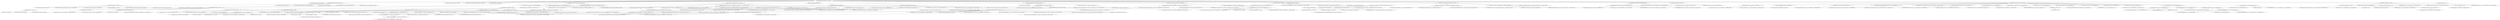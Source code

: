 digraph kafdrop {
	"com.obsidiandynamics.kafdrop:kafdrop:jar:4.1.1-SNAPSHOT" -> "com.google.protobuf:protobuf-java:jar:3.25.7:compile" ; 
	"com.obsidiandynamics.kafdrop:kafdrop:jar:4.1.1-SNAPSHOT" -> "com.google.protobuf:protobuf-java-util:jar:3.25.7:compile" ; 
	"com.obsidiandynamics.kafdrop:kafdrop:jar:4.1.1-SNAPSHOT" -> "org.apache.commons:commons-lang3:jar:3.17.0:compile" ; 
	"com.obsidiandynamics.kafdrop:kafdrop:jar:4.1.1-SNAPSHOT" -> "org.springframework.boot:spring-boot-configuration-processor:jar:3.4.5:compile" ; 
	"com.obsidiandynamics.kafdrop:kafdrop:jar:4.1.1-SNAPSHOT" -> "org.projectlombok:lombok:jar:1.18.38:compile" ; 
	"com.obsidiandynamics.kafdrop:kafdrop:jar:4.1.1-SNAPSHOT" -> "io.confluent:kafka-avro-serializer:jar:7.9.1:compile" ; 
	"com.obsidiandynamics.kafdrop:kafdrop:jar:4.1.1-SNAPSHOT" -> "io.confluent:kafka-schema-registry-client:jar:7.9.1:compile" ; 
	"com.obsidiandynamics.kafdrop:kafdrop:jar:4.1.1-SNAPSHOT" -> "io.confluent:kafka-protobuf-serializer:jar:7.9.1:compile" ; 
	"com.obsidiandynamics.kafdrop:kafdrop:jar:4.1.1-SNAPSHOT" -> "org.apache.avro:avro:jar:1.12.0:compile" ; 
	"com.obsidiandynamics.kafdrop:kafdrop:jar:4.1.1-SNAPSHOT" -> "org.msgpack:msgpack-core:jar:0.9.9:compile" ; 
	"com.obsidiandynamics.kafdrop:kafdrop:jar:4.1.1-SNAPSHOT" -> "org.springframework.boot:spring-boot-starter-web:jar:3.4.5:compile" ; 
	"com.obsidiandynamics.kafdrop:kafdrop:jar:4.1.1-SNAPSHOT" -> "org.springframework.boot:spring-boot-starter-validation:jar:3.4.5:compile" ; 
	"com.obsidiandynamics.kafdrop:kafdrop:jar:4.1.1-SNAPSHOT" -> "org.springframework.kafka:spring-kafka:jar:3.3.5:compile" ; 
	"com.obsidiandynamics.kafdrop:kafdrop:jar:4.1.1-SNAPSHOT" -> "org.springframework.boot:spring-boot-starter-undertow:jar:3.4.5:compile" ; 
	"com.obsidiandynamics.kafdrop:kafdrop:jar:4.1.1-SNAPSHOT" -> "org.springframework.boot:spring-boot-starter-freemarker:jar:3.4.5:compile" ; 
	"com.obsidiandynamics.kafdrop:kafdrop:jar:4.1.1-SNAPSHOT" -> "org.springframework.boot:spring-boot-starter-log4j2:jar:3.4.5:compile" ; 
	"com.obsidiandynamics.kafdrop:kafdrop:jar:4.1.1-SNAPSHOT" -> "org.springframework.boot:spring-boot-starter-actuator:jar:3.4.5:compile" ; 
	"com.obsidiandynamics.kafdrop:kafdrop:jar:4.1.1-SNAPSHOT" -> "org.springframework:spring-context:jar:6.2.6:compile" ; 
	"com.obsidiandynamics.kafdrop:kafdrop:jar:4.1.1-SNAPSHOT" -> "org.springframework:spring-core:jar:6.2.6:compile" ; 
	"com.obsidiandynamics.kafdrop:kafdrop:jar:4.1.1-SNAPSHOT" -> "org.springframework:spring-beans:jar:6.2.6:compile" ; 
	"com.obsidiandynamics.kafdrop:kafdrop:jar:4.1.1-SNAPSHOT" -> "org.springdoc:springdoc-openapi-starter-webmvc-ui:jar:2.8.8:compile" ; 
	"com.obsidiandynamics.kafdrop:kafdrop:jar:4.1.1-SNAPSHOT" -> "org.springframework.boot:spring-boot-starter-test:jar:3.4.5:test" ; 
	"com.obsidiandynamics.kafdrop:kafdrop:jar:4.1.1-SNAPSHOT" -> "org.testcontainers:testcontainers:jar:1.21.0:test" ; 
	"com.obsidiandynamics.kafdrop:kafdrop:jar:4.1.1-SNAPSHOT" -> "org.testcontainers:kafka:jar:1.21.0:test" ; 
	"com.google.protobuf:protobuf-java-util:jar:3.25.7:compile" -> "(com.google.protobuf:protobuf-java:jar:3.25.7:compile - omitted for duplicate)" ; 
	"com.google.protobuf:protobuf-java-util:jar:3.25.7:compile" -> "com.google.code.findbugs:jsr305:jar:3.0.2:compile" ; 
	"com.google.protobuf:protobuf-java-util:jar:3.25.7:compile" -> "com.google.code.gson:gson:jar:2.11.0:compile (version managed from 2.8.9)" ; 
	"com.google.protobuf:protobuf-java-util:jar:3.25.7:compile" -> "com.google.errorprone:error_prone_annotations:jar:2.18.0:compile" ; 
	"com.google.protobuf:protobuf-java-util:jar:3.25.7:compile" -> "com.google.guava:guava:jar:32.0.1-jre:compile" ; 
	"com.google.protobuf:protobuf-java-util:jar:3.25.7:compile" -> "com.google.j2objc:j2objc-annotations:jar:2.8:compile" ; 
	"com.google.code.gson:gson:jar:2.11.0:compile (version managed from 2.8.9)" -> "(com.google.errorprone:error_prone_annotations:jar:2.27.0:compile - omitted for conflict with 2.18.0)" ; 
	"com.google.guava:guava:jar:32.0.1-jre:compile" -> "com.google.guava:failureaccess:jar:1.0.1:compile" ; 
	"com.google.guava:guava:jar:32.0.1-jre:compile" -> "com.google.guava:listenablefuture:jar:9999.0-empty-to-avoid-conflict-with-guava:compile" ; 
	"com.google.guava:guava:jar:32.0.1-jre:compile" -> "(com.google.code.findbugs:jsr305:jar:3.0.2:compile - omitted for duplicate)" ; 
	"com.google.guava:guava:jar:32.0.1-jre:compile" -> "org.checkerframework:checker-qual:jar:3.33.0:compile" ; 
	"com.google.guava:guava:jar:32.0.1-jre:compile" -> "(com.google.errorprone:error_prone_annotations:jar:2.18.0:compile - omitted for duplicate)" ; 
	"com.google.guava:guava:jar:32.0.1-jre:compile" -> "(com.google.j2objc:j2objc-annotations:jar:2.8:compile - omitted for duplicate)" ; 
	"io.confluent:kafka-avro-serializer:jar:7.9.1:compile" -> "(org.apache.avro:avro:jar:1.11.4:compile - omitted for conflict with 1.12.0)" ; 
	"io.confluent:kafka-avro-serializer:jar:7.9.1:compile" -> "org.apache.commons:commons-compress:jar:1.26.1:compile" ; 
	"io.confluent:kafka-avro-serializer:jar:7.9.1:compile" -> "io.confluent:kafka-schema-serializer:jar:7.9.1:compile" ; 
	"io.confluent:kafka-avro-serializer:jar:7.9.1:compile" -> "(io.confluent:kafka-schema-registry-client:jar:7.9.1:compile - omitted for duplicate)" ; 
	"io.confluent:kafka-avro-serializer:jar:7.9.1:compile" -> "(com.google.guava:guava:jar:32.0.1-jre:compile - omitted for duplicate)" ; 
	"io.confluent:kafka-avro-serializer:jar:7.9.1:compile" -> "io.confluent:logredactor:jar:1.0.12:compile" ; 
	"io.confluent:kafka-avro-serializer:jar:7.9.1:compile" -> "io.confluent:common-utils:jar:7.9.1:compile" ; 
	"org.apache.commons:commons-compress:jar:1.26.1:compile" -> "commons-codec:commons-codec:jar:1.17.2:compile (version managed from 1.16.1)" ; 
	"org.apache.commons:commons-compress:jar:1.26.1:compile" -> "commons-io:commons-io:jar:2.15.1:compile" ; 
	"org.apache.commons:commons-compress:jar:1.26.1:compile" -> "(org.apache.commons:commons-lang3:jar:3.17.0:compile - version managed from 3.14.0; omitted for duplicate)" ; 
	"io.confluent:kafka-schema-serializer:jar:7.9.1:compile" -> "(io.confluent:kafka-schema-registry-client:jar:7.9.1:compile - omitted for duplicate)" ; 
	"io.confluent:kafka-schema-serializer:jar:7.9.1:compile" -> "com.fasterxml.jackson.dataformat:jackson-dataformat-csv:jar:2.18.3:compile (version managed from 2.16.0)" ; 
	"io.confluent:kafka-schema-serializer:jar:7.9.1:compile" -> "(io.confluent:common-utils:jar:7.9.1:compile - omitted for duplicate)" ; 
	"com.fasterxml.jackson.dataformat:jackson-dataformat-csv:jar:2.18.3:compile (version managed from 2.16.0)" -> "(com.fasterxml.jackson.core:jackson-databind:jar:2.18.3:compile - version managed from 2.18.3; omitted for duplicate)" ; 
	"com.fasterxml.jackson.dataformat:jackson-dataformat-csv:jar:2.18.3:compile (version managed from 2.16.0)" -> "(com.fasterxml.jackson.core:jackson-annotations:jar:2.18.3:compile - version managed from 2.18.3; omitted for duplicate)" ; 
	"com.fasterxml.jackson.dataformat:jackson-dataformat-csv:jar:2.18.3:compile (version managed from 2.16.0)" -> "(com.fasterxml.jackson.core:jackson-core:jar:2.18.3:compile - version managed from 2.18.3; omitted for duplicate)" ; 
	"io.confluent:logredactor:jar:1.0.12:compile" -> "com.google.re2j:re2j:jar:1.6:compile" ; 
	"io.confluent:logredactor:jar:1.0.12:compile" -> "io.confluent:logredactor-metrics:jar:1.0.12:compile" ; 
	"io.confluent:logredactor:jar:1.0.12:compile" -> "com.eclipsesource.minimal-json:minimal-json:jar:0.9.5:compile" ; 
	"io.confluent:common-utils:jar:7.9.1:compile" -> "(org.slf4j:slf4j-api:jar:2.0.17:compile - version managed from 1.7.36; omitted for duplicate)" ; 
	"io.confluent:kafka-schema-registry-client:jar:7.9.1:compile" -> "org.yaml:snakeyaml:jar:2.3:compile (version managed from 2.0)" ; 
	"io.confluent:kafka-schema-registry-client:jar:7.9.1:compile" -> "org.apache.kafka:kafka-clients:jar:3.8.1:compile (version managed from 7.9.1-ccs)" ; 
	"io.confluent:kafka-schema-registry-client:jar:7.9.1:compile" -> "(org.apache.avro:avro:jar:1.11.4:compile - omitted for conflict with 1.12.0)" ; 
	"io.confluent:kafka-schema-registry-client:jar:7.9.1:compile" -> "(org.apache.commons:commons-compress:jar:1.26.1:compile - omitted for duplicate)" ; 
	"io.confluent:kafka-schema-registry-client:jar:7.9.1:compile" -> "com.fasterxml.jackson.core:jackson-databind:jar:2.18.3:compile (version managed from 2.16.0)" ; 
	"io.confluent:kafka-schema-registry-client:jar:7.9.1:compile" -> "(com.google.guava:guava:jar:32.0.1-jre:compile - omitted for duplicate)" ; 
	"io.confluent:kafka-schema-registry-client:jar:7.9.1:compile" -> "(io.confluent:common-utils:jar:7.9.1:compile - omitted for duplicate)" ; 
	"org.apache.kafka:kafka-clients:jar:3.8.1:compile (version managed from 7.9.1-ccs)" -> "com.github.luben:zstd-jni:jar:1.5.6-4:runtime" ; 
	"org.apache.kafka:kafka-clients:jar:3.8.1:compile (version managed from 7.9.1-ccs)" -> "org.lz4:lz4-java:jar:1.8.0:runtime" ; 
	"org.apache.kafka:kafka-clients:jar:3.8.1:compile (version managed from 7.9.1-ccs)" -> "org.xerial.snappy:snappy-java:jar:1.1.10.5:runtime" ; 
	"org.apache.kafka:kafka-clients:jar:3.8.1:compile (version managed from 7.9.1-ccs)" -> "(org.slf4j:slf4j-api:jar:2.0.17:runtime - version managed from 1.7.36; omitted for duplicate)" ; 
	"com.fasterxml.jackson.core:jackson-databind:jar:2.18.3:compile (version managed from 2.16.0)" -> "com.fasterxml.jackson.core:jackson-annotations:jar:2.18.3:compile (version managed from 2.18.3)" ; 
	"com.fasterxml.jackson.core:jackson-databind:jar:2.18.3:compile (version managed from 2.16.0)" -> "(com.fasterxml.jackson.core:jackson-core:jar:2.18.3:compile - version managed from 2.18.3; omitted for duplicate)" ; 
	"io.confluent:kafka-protobuf-serializer:jar:7.9.1:compile" -> "io.confluent:kafka-protobuf-provider:jar:7.9.1:compile" ; 
	"io.confluent:kafka-protobuf-serializer:jar:7.9.1:compile" -> "io.confluent:kafka-protobuf-types:jar:7.9.1:compile" ; 
	"io.confluent:kafka-protobuf-serializer:jar:7.9.1:compile" -> "(com.google.protobuf:protobuf-java-util:jar:3.25.5:compile - omitted for conflict with 3.25.7)" ; 
	"io.confluent:kafka-protobuf-serializer:jar:7.9.1:compile" -> "(io.confluent:kafka-schema-serializer:jar:7.9.1:compile - omitted for duplicate)" ; 
	"io.confluent:kafka-protobuf-serializer:jar:7.9.1:compile" -> "(io.confluent:kafka-schema-registry-client:jar:7.9.1:compile - omitted for duplicate)" ; 
	"io.confluent:kafka-protobuf-serializer:jar:7.9.1:compile" -> "(io.confluent:common-utils:jar:7.9.1:compile - omitted for duplicate)" ; 
	"io.confluent:kafka-protobuf-provider:jar:7.9.1:compile" -> "com.squareup.wire:wire-schema-jvm:jar:5.1.0:compile" ; 
	"io.confluent:kafka-protobuf-provider:jar:7.9.1:compile" -> "com.squareup.wire:wire-runtime-jvm:jar:5.1.0:compile" ; 
	"io.confluent:kafka-protobuf-provider:jar:7.9.1:compile" -> "com.squareup.okio:okio-jvm:jar:3.4.0:compile" ; 
	"io.confluent:kafka-protobuf-provider:jar:7.9.1:compile" -> "(org.apache.commons:commons-lang3:jar:3.17.0:compile - version managed from 3.17.0; omitted for duplicate)" ; 
	"io.confluent:kafka-protobuf-provider:jar:7.9.1:compile" -> "org.jetbrains.kotlin:kotlin-stdlib:jar:1.9.25:compile (version managed from 1.9.10)" ; 
	"io.confluent:kafka-protobuf-provider:jar:7.9.1:compile" -> "(com.google.protobuf:protobuf-java:jar:3.25.5:compile - omitted for conflict with 3.25.7)" ; 
	"io.confluent:kafka-protobuf-provider:jar:7.9.1:compile" -> "(com.google.protobuf:protobuf-java-util:jar:3.25.5:compile - omitted for conflict with 3.25.7)" ; 
	"io.confluent:kafka-protobuf-provider:jar:7.9.1:compile" -> "com.google.api.grpc:proto-google-common-protos:jar:2.22.1:compile" ; 
	"io.confluent:kafka-protobuf-provider:jar:7.9.1:compile" -> "(io.confluent:kafka-schema-registry-client:jar:7.9.1:compile - omitted for duplicate)" ; 
	"io.confluent:kafka-protobuf-provider:jar:7.9.1:compile" -> "(io.confluent:kafka-protobuf-types:jar:7.9.1:compile - omitted for duplicate)" ; 
	"io.confluent:kafka-protobuf-provider:jar:7.9.1:compile" -> "(io.confluent:common-utils:jar:7.9.1:compile - omitted for duplicate)" ; 
	"com.squareup.wire:wire-schema-jvm:jar:5.1.0:compile" -> "(com.squareup.okio:okio-jvm:jar:3.9.0:compile - omitted for conflict with 3.4.0)" ; 
	"com.squareup.wire:wire-schema-jvm:jar:5.1.0:compile" -> "(com.google.guava:guava:jar:32.0.1-jre:compile - omitted for duplicate)" ; 
	"com.squareup.wire:wire-schema-jvm:jar:5.1.0:compile" -> "com.squareup:javapoet:jar:1.13.0:compile" ; 
	"com.squareup.wire:wire-schema-jvm:jar:5.1.0:compile" -> "com.squareup:kotlinpoet-jvm:jar:1.18.1:compile" ; 
	"com.squareup.wire:wire-schema-jvm:jar:5.1.0:compile" -> "(com.squareup.wire:wire-runtime-jvm:jar:5.1.0:compile - omitted for duplicate)" ; 
	"com.squareup:kotlinpoet-jvm:jar:1.18.1:compile" -> "org.jetbrains.kotlin:kotlin-reflect:jar:1.9.25:runtime (version managed from 2.0.0)" ; 
	"com.squareup.wire:wire-runtime-jvm:jar:5.1.0:compile" -> "(com.squareup.okio:okio-jvm:jar:3.9.0:compile - omitted for conflict with 3.4.0)" ; 
	"com.squareup.okio:okio-jvm:jar:3.4.0:compile" -> "org.jetbrains.kotlin:kotlin-stdlib-jdk8:jar:1.9.25:compile (version managed from 1.8.0)" ; 
	"com.squareup.okio:okio-jvm:jar:3.4.0:compile" -> "org.jetbrains.kotlin:kotlin-stdlib-common:jar:1.9.25:compile (version managed from 1.8.0)" ; 
	"org.jetbrains.kotlin:kotlin-stdlib-jdk8:jar:1.9.25:compile (version managed from 1.8.0)" -> "(org.jetbrains.kotlin:kotlin-stdlib:jar:1.9.25:compile - version managed from 1.9.25; omitted for duplicate)" ; 
	"org.jetbrains.kotlin:kotlin-stdlib-jdk8:jar:1.9.25:compile (version managed from 1.8.0)" -> "org.jetbrains.kotlin:kotlin-stdlib-jdk7:jar:1.9.25:compile (version managed from 1.9.25)" ; 
	"org.jetbrains.kotlin:kotlin-stdlib-jdk7:jar:1.9.25:compile (version managed from 1.9.25)" -> "(org.jetbrains.kotlin:kotlin-stdlib:jar:1.9.25:compile - version managed from 1.9.25; omitted for duplicate)" ; 
	"org.jetbrains.kotlin:kotlin-stdlib:jar:1.9.25:compile (version managed from 1.9.10)" -> "(org.jetbrains:annotations:jar:13.0:compile - omitted for conflict with 17.0.0)" ; 
	"com.google.api.grpc:proto-google-common-protos:jar:2.22.1:compile" -> "(com.google.protobuf:protobuf-java:jar:3.23.2:compile - omitted for conflict with 3.25.7)" ; 
	"io.confluent:kafka-protobuf-types:jar:7.9.1:compile" -> "(com.google.protobuf:protobuf-java:jar:3.25.5:compile - omitted for conflict with 3.25.7)" ; 
	"io.confluent:kafka-protobuf-types:jar:7.9.1:compile" -> "(com.google.protobuf:protobuf-java-util:jar:3.25.5:compile - omitted for conflict with 3.25.7)" ; 
	"io.confluent:kafka-protobuf-types:jar:7.9.1:compile" -> "(com.google.api.grpc:proto-google-common-protos:jar:2.22.1:compile - omitted for duplicate)" ; 
	"io.confluent:kafka-protobuf-types:jar:7.9.1:compile" -> "(io.confluent:common-utils:jar:7.9.1:compile - omitted for duplicate)" ; 
	"org.apache.avro:avro:jar:1.12.0:compile" -> "com.fasterxml.jackson.core:jackson-core:jar:2.18.3:compile (version managed from 2.17.2)" ; 
	"org.apache.avro:avro:jar:1.12.0:compile" -> "(com.fasterxml.jackson.core:jackson-databind:jar:2.18.3:compile - version managed from 2.17.2; omitted for duplicate)" ; 
	"org.apache.avro:avro:jar:1.12.0:compile" -> "(org.apache.commons:commons-compress:jar:1.26.2:compile - omitted for conflict with 1.26.1)" ; 
	"org.apache.avro:avro:jar:1.12.0:compile" -> "org.slf4j:slf4j-api:jar:2.0.17:compile (version managed from 2.0.13)" ; 
	"org.springframework.boot:spring-boot-starter-web:jar:3.4.5:compile" -> "org.springframework.boot:spring-boot-starter:jar:3.4.5:compile (version managed from 3.4.5; scope not updated to compile)" ; 
	"org.springframework.boot:spring-boot-starter-web:jar:3.4.5:compile" -> "org.springframework.boot:spring-boot-starter-json:jar:3.4.5:compile (version managed from 3.4.5)" ; 
	"org.springframework.boot:spring-boot-starter-web:jar:3.4.5:compile" -> "org.springframework:spring-web:jar:6.2.6:compile (version managed from 6.2.6)" ; 
	"org.springframework.boot:spring-boot-starter-web:jar:3.4.5:compile" -> "org.springframework:spring-webmvc:jar:6.2.6:compile (version managed from 6.2.6)" ; 
	"org.springframework.boot:spring-boot-starter:jar:3.4.5:compile (version managed from 3.4.5; scope not updated to compile)" -> "org.springframework.boot:spring-boot:jar:3.4.5:compile (version managed from 3.4.5; scope not updated to compile)" ; 
	"org.springframework.boot:spring-boot-starter:jar:3.4.5:compile (version managed from 3.4.5; scope not updated to compile)" -> "org.springframework.boot:spring-boot-autoconfigure:jar:3.4.5:compile (version managed from 3.4.5; scope not updated to compile)" ; 
	"org.springframework.boot:spring-boot-starter:jar:3.4.5:compile (version managed from 3.4.5; scope not updated to compile)" -> "jakarta.annotation:jakarta.annotation-api:jar:2.1.1:compile (version managed from 2.1.1)" ; 
	"org.springframework.boot:spring-boot-starter:jar:3.4.5:compile (version managed from 3.4.5; scope not updated to compile)" -> "(org.springframework:spring-core:jar:6.2.6:compile - version managed from 6.2.6; omitted for duplicate)" ; 
	"org.springframework.boot:spring-boot-starter:jar:3.4.5:compile (version managed from 3.4.5; scope not updated to compile)" -> "(org.yaml:snakeyaml:jar:2.3:compile - version managed from 2.3; omitted for duplicate)" ; 
	"org.springframework.boot:spring-boot:jar:3.4.5:compile (version managed from 3.4.5; scope not updated to compile)" -> "(org.springframework:spring-core:jar:6.2.6:compile - version managed from 6.2.6; omitted for duplicate)" ; 
	"org.springframework.boot:spring-boot:jar:3.4.5:compile (version managed from 3.4.5; scope not updated to compile)" -> "(org.springframework:spring-context:jar:6.2.6:compile - version managed from 6.2.6; omitted for duplicate)" ; 
	"org.springframework.boot:spring-boot-autoconfigure:jar:3.4.5:compile (version managed from 3.4.5; scope not updated to compile)" -> "(org.springframework.boot:spring-boot:jar:3.4.5:compile - version managed from 3.4.5; omitted for duplicate)" ; 
	"org.springframework.boot:spring-boot-starter-json:jar:3.4.5:compile (version managed from 3.4.5)" -> "(org.springframework.boot:spring-boot-starter:jar:3.4.5:compile - version managed from 3.4.5; omitted for duplicate)" ; 
	"org.springframework.boot:spring-boot-starter-json:jar:3.4.5:compile (version managed from 3.4.5)" -> "(org.springframework:spring-web:jar:6.2.6:compile - version managed from 6.2.6; omitted for duplicate)" ; 
	"org.springframework.boot:spring-boot-starter-json:jar:3.4.5:compile (version managed from 3.4.5)" -> "(com.fasterxml.jackson.core:jackson-databind:jar:2.18.3:compile - version managed from 2.18.3; omitted for duplicate)" ; 
	"org.springframework.boot:spring-boot-starter-json:jar:3.4.5:compile (version managed from 3.4.5)" -> "com.fasterxml.jackson.datatype:jackson-datatype-jdk8:jar:2.18.3:compile (version managed from 2.18.3)" ; 
	"org.springframework.boot:spring-boot-starter-json:jar:3.4.5:compile (version managed from 3.4.5)" -> "com.fasterxml.jackson.datatype:jackson-datatype-jsr310:jar:2.18.3:compile (version managed from 2.18.3; scope not updated to compile)" ; 
	"org.springframework.boot:spring-boot-starter-json:jar:3.4.5:compile (version managed from 3.4.5)" -> "com.fasterxml.jackson.module:jackson-module-parameter-names:jar:2.18.3:compile (version managed from 2.18.3)" ; 
	"com.fasterxml.jackson.datatype:jackson-datatype-jdk8:jar:2.18.3:compile (version managed from 2.18.3)" -> "(com.fasterxml.jackson.core:jackson-core:jar:2.18.3:compile - version managed from 2.18.3; omitted for duplicate)" ; 
	"com.fasterxml.jackson.datatype:jackson-datatype-jdk8:jar:2.18.3:compile (version managed from 2.18.3)" -> "(com.fasterxml.jackson.core:jackson-databind:jar:2.18.3:compile - version managed from 2.18.3; omitted for duplicate)" ; 
	"com.fasterxml.jackson.datatype:jackson-datatype-jsr310:jar:2.18.3:compile (version managed from 2.18.3; scope not updated to compile)" -> "(com.fasterxml.jackson.core:jackson-annotations:jar:2.18.3:compile - version managed from 2.18.3; omitted for duplicate)" ; 
	"com.fasterxml.jackson.datatype:jackson-datatype-jsr310:jar:2.18.3:compile (version managed from 2.18.3; scope not updated to compile)" -> "(com.fasterxml.jackson.core:jackson-core:jar:2.18.3:compile - version managed from 2.18.3; omitted for duplicate)" ; 
	"com.fasterxml.jackson.datatype:jackson-datatype-jsr310:jar:2.18.3:compile (version managed from 2.18.3; scope not updated to compile)" -> "(com.fasterxml.jackson.core:jackson-databind:jar:2.18.3:compile - version managed from 2.18.3; omitted for duplicate)" ; 
	"com.fasterxml.jackson.module:jackson-module-parameter-names:jar:2.18.3:compile (version managed from 2.18.3)" -> "(com.fasterxml.jackson.core:jackson-core:jar:2.18.3:compile - version managed from 2.18.3; omitted for duplicate)" ; 
	"com.fasterxml.jackson.module:jackson-module-parameter-names:jar:2.18.3:compile (version managed from 2.18.3)" -> "(com.fasterxml.jackson.core:jackson-databind:jar:2.18.3:compile - version managed from 2.18.3; omitted for duplicate)" ; 
	"org.springframework:spring-web:jar:6.2.6:compile (version managed from 6.2.6)" -> "(org.springframework:spring-beans:jar:6.2.6:compile - version managed from 6.2.6; omitted for duplicate)" ; 
	"org.springframework:spring-web:jar:6.2.6:compile (version managed from 6.2.6)" -> "(org.springframework:spring-core:jar:6.2.6:compile - version managed from 6.2.6; omitted for duplicate)" ; 
	"org.springframework:spring-web:jar:6.2.6:compile (version managed from 6.2.6)" -> "(io.micrometer:micrometer-observation:jar:1.14.6:compile - version managed from 1.14.5; omitted for duplicate)" ; 
	"org.springframework:spring-webmvc:jar:6.2.6:compile (version managed from 6.2.6)" -> "(org.springframework:spring-aop:jar:6.2.6:compile - version managed from 6.2.6; omitted for duplicate)" ; 
	"org.springframework:spring-webmvc:jar:6.2.6:compile (version managed from 6.2.6)" -> "(org.springframework:spring-beans:jar:6.2.6:compile - version managed from 6.2.6; omitted for duplicate)" ; 
	"org.springframework:spring-webmvc:jar:6.2.6:compile (version managed from 6.2.6)" -> "(org.springframework:spring-context:jar:6.2.6:compile - version managed from 6.2.6; omitted for duplicate)" ; 
	"org.springframework:spring-webmvc:jar:6.2.6:compile (version managed from 6.2.6)" -> "(org.springframework:spring-core:jar:6.2.6:compile - version managed from 6.2.6; omitted for duplicate)" ; 
	"org.springframework:spring-webmvc:jar:6.2.6:compile (version managed from 6.2.6)" -> "(org.springframework:spring-expression:jar:6.2.6:compile - version managed from 6.2.6; omitted for duplicate)" ; 
	"org.springframework:spring-webmvc:jar:6.2.6:compile (version managed from 6.2.6)" -> "(org.springframework:spring-web:jar:6.2.6:compile - version managed from 6.2.6; omitted for duplicate)" ; 
	"org.springframework.boot:spring-boot-starter-validation:jar:3.4.5:compile" -> "(org.springframework.boot:spring-boot-starter:jar:3.4.5:compile - version managed from 3.4.5; omitted for duplicate)" ; 
	"org.springframework.boot:spring-boot-starter-validation:jar:3.4.5:compile" -> "org.apache.tomcat.embed:tomcat-embed-el:jar:10.1.40:compile (version managed from 10.1.40)" ; 
	"org.springframework.boot:spring-boot-starter-validation:jar:3.4.5:compile" -> "org.hibernate.validator:hibernate-validator:jar:8.0.2.Final:compile (version managed from 8.0.2.Final)" ; 
	"org.hibernate.validator:hibernate-validator:jar:8.0.2.Final:compile (version managed from 8.0.2.Final)" -> "jakarta.validation:jakarta.validation-api:jar:3.0.2:compile (version managed from 3.0.2)" ; 
	"org.hibernate.validator:hibernate-validator:jar:8.0.2.Final:compile (version managed from 8.0.2.Final)" -> "org.jboss.logging:jboss-logging:jar:3.6.1.Final:compile (version managed from 3.4.3.Final)" ; 
	"org.hibernate.validator:hibernate-validator:jar:8.0.2.Final:compile (version managed from 8.0.2.Final)" -> "com.fasterxml:classmate:jar:1.7.0:compile (version managed from 1.5.1)" ; 
	"org.springframework.kafka:spring-kafka:jar:3.3.5:compile" -> "(org.springframework:spring-context:jar:6.2.6:compile - version managed from 6.2.6; omitted for duplicate)" ; 
	"org.springframework.kafka:spring-kafka:jar:3.3.5:compile" -> "org.springframework:spring-messaging:jar:6.2.6:compile (version managed from 6.2.6)" ; 
	"org.springframework.kafka:spring-kafka:jar:3.3.5:compile" -> "org.springframework:spring-tx:jar:6.2.6:compile (version managed from 6.2.6)" ; 
	"org.springframework.kafka:spring-kafka:jar:3.3.5:compile" -> "org.springframework.retry:spring-retry:jar:2.0.11:compile (version managed from 2.0.11)" ; 
	"org.springframework.kafka:spring-kafka:jar:3.3.5:compile" -> "(org.apache.kafka:kafka-clients:jar:3.8.1:compile - version managed from 3.8.1; omitted for duplicate)" ; 
	"org.springframework.kafka:spring-kafka:jar:3.3.5:compile" -> "io.micrometer:micrometer-observation:jar:1.14.6:compile (version managed from 1.14.6)" ; 
	"org.springframework:spring-messaging:jar:6.2.6:compile (version managed from 6.2.6)" -> "(org.springframework:spring-beans:jar:6.2.6:compile - version managed from 6.2.6; omitted for duplicate)" ; 
	"org.springframework:spring-messaging:jar:6.2.6:compile (version managed from 6.2.6)" -> "(org.springframework:spring-core:jar:6.2.6:compile - version managed from 6.2.6; omitted for duplicate)" ; 
	"org.springframework:spring-tx:jar:6.2.6:compile (version managed from 6.2.6)" -> "(org.springframework:spring-beans:jar:6.2.6:compile - version managed from 6.2.6; omitted for duplicate)" ; 
	"org.springframework:spring-tx:jar:6.2.6:compile (version managed from 6.2.6)" -> "(org.springframework:spring-core:jar:6.2.6:compile - version managed from 6.2.6; omitted for duplicate)" ; 
	"io.micrometer:micrometer-observation:jar:1.14.6:compile (version managed from 1.14.6)" -> "io.micrometer:micrometer-commons:jar:1.14.6:compile (version managed from 1.14.6)" ; 
	"org.springframework.boot:spring-boot-starter-undertow:jar:3.4.5:compile" -> "io.undertow:undertow-core:jar:2.3.18.Final:compile (version managed from 2.3.18.Final)" ; 
	"org.springframework.boot:spring-boot-starter-undertow:jar:3.4.5:compile" -> "io.undertow:undertow-servlet:jar:2.3.18.Final:compile (version managed from 2.3.18.Final)" ; 
	"org.springframework.boot:spring-boot-starter-undertow:jar:3.4.5:compile" -> "io.undertow:undertow-websockets-jsr:jar:2.3.18.Final:compile (version managed from 2.3.18.Final)" ; 
	"org.springframework.boot:spring-boot-starter-undertow:jar:3.4.5:compile" -> "(org.apache.tomcat.embed:tomcat-embed-el:jar:10.1.40:compile - version managed from 10.1.40; omitted for duplicate)" ; 
	"io.undertow:undertow-core:jar:2.3.18.Final:compile (version managed from 2.3.18.Final)" -> "(org.jboss.logging:jboss-logging:jar:3.6.1.Final:compile - version managed from 3.4.3.Final; omitted for duplicate)" ; 
	"io.undertow:undertow-core:jar:2.3.18.Final:compile (version managed from 2.3.18.Final)" -> "org.jboss.xnio:xnio-api:jar:3.8.16.Final:compile" ; 
	"io.undertow:undertow-core:jar:2.3.18.Final:compile (version managed from 2.3.18.Final)" -> "org.jboss.xnio:xnio-nio:jar:3.8.16.Final:runtime" ; 
	"io.undertow:undertow-core:jar:2.3.18.Final:compile (version managed from 2.3.18.Final)" -> "org.jboss.threads:jboss-threads:jar:3.5.0.Final:compile" ; 
	"org.jboss.xnio:xnio-api:jar:3.8.16.Final:compile" -> "org.wildfly.common:wildfly-common:jar:1.5.4.Final:compile" ; 
	"org.jboss.xnio:xnio-api:jar:3.8.16.Final:compile" -> "org.wildfly.client:wildfly-client-config:jar:1.0.1.Final:compile" ; 
	"org.wildfly.client:wildfly-client-config:jar:1.0.1.Final:compile" -> "(org.jboss.logging:jboss-logging:jar:3.6.1.Final:compile - version managed from 3.3.1.Final; omitted for duplicate)" ; 
	"org.jboss.xnio:xnio-nio:jar:3.8.16.Final:runtime" -> "(org.jboss.xnio:xnio-api:jar:3.8.16.Final:runtime - omitted for duplicate)" ; 
	"org.jboss.threads:jboss-threads:jar:3.5.0.Final:compile" -> "(org.jboss.logging:jboss-logging:jar:3.6.1.Final:compile - version managed from 3.4.1.Final; omitted for duplicate)" ; 
	"io.undertow:undertow-servlet:jar:2.3.18.Final:compile (version managed from 2.3.18.Final)" -> "(io.undertow:undertow-core:jar:2.3.18.Final:compile - version managed from 2.3.18.Final; omitted for duplicate)" ; 
	"io.undertow:undertow-servlet:jar:2.3.18.Final:compile (version managed from 2.3.18.Final)" -> "jakarta.servlet:jakarta.servlet-api:jar:6.0.0:compile (version managed from 6.0.0)" ; 
	"io.undertow:undertow-servlet:jar:2.3.18.Final:compile (version managed from 2.3.18.Final)" -> "(jakarta.annotation:jakarta.annotation-api:jar:2.1.1:compile - version managed from 2.1.1; omitted for duplicate)" ; 
	"io.undertow:undertow-websockets-jsr:jar:2.3.18.Final:compile (version managed from 2.3.18.Final)" -> "(io.undertow:undertow-core:jar:2.3.18.Final:compile - version managed from 2.3.18.Final; omitted for duplicate)" ; 
	"io.undertow:undertow-websockets-jsr:jar:2.3.18.Final:compile (version managed from 2.3.18.Final)" -> "(io.undertow:undertow-servlet:jar:2.3.18.Final:compile - version managed from 2.3.18.Final; omitted for duplicate)" ; 
	"io.undertow:undertow-websockets-jsr:jar:2.3.18.Final:compile (version managed from 2.3.18.Final)" -> "jakarta.websocket:jakarta.websocket-api:jar:2.1.1:compile (version managed from 2.1.0)" ; 
	"io.undertow:undertow-websockets-jsr:jar:2.3.18.Final:compile (version managed from 2.3.18.Final)" -> "jakarta.websocket:jakarta.websocket-client-api:jar:2.1.1:compile (version managed from 2.1.0)" ; 
	"org.springframework.boot:spring-boot-starter-freemarker:jar:3.4.5:compile" -> "(org.springframework.boot:spring-boot-starter:jar:3.4.5:compile - version managed from 3.4.5; omitted for duplicate)" ; 
	"org.springframework.boot:spring-boot-starter-freemarker:jar:3.4.5:compile" -> "org.freemarker:freemarker:jar:2.3.34:compile (version managed from 2.3.34)" ; 
	"org.springframework.boot:spring-boot-starter-freemarker:jar:3.4.5:compile" -> "org.springframework:spring-context-support:jar:6.2.6:compile (version managed from 6.2.6)" ; 
	"org.springframework:spring-context-support:jar:6.2.6:compile (version managed from 6.2.6)" -> "(org.springframework:spring-beans:jar:6.2.6:compile - version managed from 6.2.6; omitted for duplicate)" ; 
	"org.springframework:spring-context-support:jar:6.2.6:compile (version managed from 6.2.6)" -> "(org.springframework:spring-context:jar:6.2.6:compile - version managed from 6.2.6; omitted for duplicate)" ; 
	"org.springframework:spring-context-support:jar:6.2.6:compile (version managed from 6.2.6)" -> "(org.springframework:spring-core:jar:6.2.6:compile - version managed from 6.2.6; omitted for duplicate)" ; 
	"org.springframework.boot:spring-boot-starter-log4j2:jar:3.4.5:compile" -> "org.apache.logging.log4j:log4j-slf4j2-impl:jar:2.24.3:compile (version managed from 2.24.3)" ; 
	"org.springframework.boot:spring-boot-starter-log4j2:jar:3.4.5:compile" -> "org.apache.logging.log4j:log4j-core:jar:2.24.3:compile (version managed from 2.24.3; scope not updated to compile)" ; 
	"org.springframework.boot:spring-boot-starter-log4j2:jar:3.4.5:compile" -> "org.apache.logging.log4j:log4j-jul:jar:2.24.3:compile (version managed from 2.24.3)" ; 
	"org.apache.logging.log4j:log4j-slf4j2-impl:jar:2.24.3:compile (version managed from 2.24.3)" -> "org.apache.logging.log4j:log4j-api:jar:2.24.3:compile (version managed from 2.24.3)" ; 
	"org.apache.logging.log4j:log4j-slf4j2-impl:jar:2.24.3:compile (version managed from 2.24.3)" -> "(org.slf4j:slf4j-api:jar:2.0.17:compile - version managed from 2.0.16; omitted for duplicate)" ; 
	"org.apache.logging.log4j:log4j-slf4j2-impl:jar:2.24.3:compile (version managed from 2.24.3)" -> "(org.apache.logging.log4j:log4j-core:jar:2.24.3:runtime - version managed from 2.24.3; omitted for duplicate)" ; 
	"org.apache.logging.log4j:log4j-core:jar:2.24.3:compile (version managed from 2.24.3; scope not updated to compile)" -> "(org.apache.logging.log4j:log4j-api:jar:2.24.3:compile - version managed from 2.24.3; omitted for duplicate)" ; 
	"org.apache.logging.log4j:log4j-jul:jar:2.24.3:compile (version managed from 2.24.3)" -> "(org.apache.logging.log4j:log4j-api:jar:2.24.3:compile - version managed from 2.24.3; omitted for duplicate)" ; 
	"org.springframework.boot:spring-boot-starter-actuator:jar:3.4.5:compile" -> "(org.springframework.boot:spring-boot-starter:jar:3.4.5:compile - version managed from 3.4.5; omitted for duplicate)" ; 
	"org.springframework.boot:spring-boot-starter-actuator:jar:3.4.5:compile" -> "org.springframework.boot:spring-boot-actuator-autoconfigure:jar:3.4.5:compile (version managed from 3.4.5)" ; 
	"org.springframework.boot:spring-boot-starter-actuator:jar:3.4.5:compile" -> "(io.micrometer:micrometer-observation:jar:1.14.6:compile - version managed from 1.14.6; omitted for duplicate)" ; 
	"org.springframework.boot:spring-boot-starter-actuator:jar:3.4.5:compile" -> "io.micrometer:micrometer-jakarta9:jar:1.14.6:compile (version managed from 1.14.6)" ; 
	"org.springframework.boot:spring-boot-actuator-autoconfigure:jar:3.4.5:compile (version managed from 3.4.5)" -> "(org.springframework.boot:spring-boot:jar:3.4.5:compile - version managed from 3.4.5; omitted for duplicate)" ; 
	"org.springframework.boot:spring-boot-actuator-autoconfigure:jar:3.4.5:compile (version managed from 3.4.5)" -> "org.springframework.boot:spring-boot-actuator:jar:3.4.5:compile (version managed from 3.4.5)" ; 
	"org.springframework.boot:spring-boot-actuator-autoconfigure:jar:3.4.5:compile (version managed from 3.4.5)" -> "(org.springframework.boot:spring-boot-autoconfigure:jar:3.4.5:compile - version managed from 3.4.5; omitted for duplicate)" ; 
	"org.springframework.boot:spring-boot-actuator-autoconfigure:jar:3.4.5:compile (version managed from 3.4.5)" -> "(com.fasterxml.jackson.core:jackson-databind:jar:2.18.3:runtime - version managed from 2.18.3; omitted for duplicate)" ; 
	"org.springframework.boot:spring-boot-actuator-autoconfigure:jar:3.4.5:compile (version managed from 3.4.5)" -> "(com.fasterxml.jackson.datatype:jackson-datatype-jsr310:jar:2.18.3:runtime - version managed from 2.18.3; omitted for duplicate)" ; 
	"org.springframework.boot:spring-boot-actuator:jar:3.4.5:compile (version managed from 3.4.5)" -> "(org.springframework.boot:spring-boot:jar:3.4.5:compile - version managed from 3.4.5; omitted for duplicate)" ; 
	"io.micrometer:micrometer-jakarta9:jar:1.14.6:compile (version managed from 1.14.6)" -> "io.micrometer:micrometer-core:jar:1.14.6:compile (version managed from 1.14.6)" ; 
	"io.micrometer:micrometer-jakarta9:jar:1.14.6:compile (version managed from 1.14.6)" -> "(io.micrometer:micrometer-commons:jar:1.14.6:compile - version managed from 1.14.6; omitted for duplicate)" ; 
	"io.micrometer:micrometer-jakarta9:jar:1.14.6:compile (version managed from 1.14.6)" -> "(io.micrometer:micrometer-observation:jar:1.14.6:compile - version managed from 1.14.6; omitted for duplicate)" ; 
	"io.micrometer:micrometer-core:jar:1.14.6:compile (version managed from 1.14.6)" -> "(io.micrometer:micrometer-commons:jar:1.14.6:compile - version managed from 1.14.6; omitted for duplicate)" ; 
	"io.micrometer:micrometer-core:jar:1.14.6:compile (version managed from 1.14.6)" -> "(io.micrometer:micrometer-observation:jar:1.14.6:compile - version managed from 1.14.6; omitted for duplicate)" ; 
	"io.micrometer:micrometer-core:jar:1.14.6:compile (version managed from 1.14.6)" -> "org.hdrhistogram:HdrHistogram:jar:2.2.2:runtime" ; 
	"io.micrometer:micrometer-core:jar:1.14.6:compile (version managed from 1.14.6)" -> "org.latencyutils:LatencyUtils:jar:2.0.3:runtime" ; 
	"org.springframework:spring-context:jar:6.2.6:compile" -> "org.springframework:spring-aop:jar:6.2.6:compile (version managed from 6.2.6)" ; 
	"org.springframework:spring-context:jar:6.2.6:compile" -> "(org.springframework:spring-beans:jar:6.2.6:compile - version managed from 6.2.6; omitted for duplicate)" ; 
	"org.springframework:spring-context:jar:6.2.6:compile" -> "(org.springframework:spring-core:jar:6.2.6:compile - version managed from 6.2.6; omitted for duplicate)" ; 
	"org.springframework:spring-context:jar:6.2.6:compile" -> "org.springframework:spring-expression:jar:6.2.6:compile (version managed from 6.2.6)" ; 
	"org.springframework:spring-context:jar:6.2.6:compile" -> "(io.micrometer:micrometer-observation:jar:1.14.6:compile - version managed from 1.14.5; omitted for duplicate)" ; 
	"org.springframework:spring-aop:jar:6.2.6:compile (version managed from 6.2.6)" -> "(org.springframework:spring-beans:jar:6.2.6:compile - version managed from 6.2.6; omitted for duplicate)" ; 
	"org.springframework:spring-aop:jar:6.2.6:compile (version managed from 6.2.6)" -> "(org.springframework:spring-core:jar:6.2.6:compile - version managed from 6.2.6; omitted for duplicate)" ; 
	"org.springframework:spring-expression:jar:6.2.6:compile (version managed from 6.2.6)" -> "(org.springframework:spring-core:jar:6.2.6:compile - version managed from 6.2.6; omitted for duplicate)" ; 
	"org.springframework:spring-core:jar:6.2.6:compile" -> "org.springframework:spring-jcl:jar:6.2.6:compile (version managed from 6.2.6)" ; 
	"org.springframework:spring-beans:jar:6.2.6:compile" -> "(org.springframework:spring-core:jar:6.2.6:compile - version managed from 6.2.6; omitted for duplicate)" ; 
	"org.springdoc:springdoc-openapi-starter-webmvc-ui:jar:2.8.8:compile" -> "org.springdoc:springdoc-openapi-starter-webmvc-api:jar:2.8.8:compile" ; 
	"org.springdoc:springdoc-openapi-starter-webmvc-ui:jar:2.8.8:compile" -> "org.webjars:swagger-ui:jar:5.21.0:compile" ; 
	"org.springdoc:springdoc-openapi-starter-webmvc-ui:jar:2.8.8:compile" -> "org.webjars:webjars-locator-lite:jar:1.0.1:compile (version managed from 1.0.1)" ; 
	"org.springdoc:springdoc-openapi-starter-webmvc-api:jar:2.8.8:compile" -> "org.springdoc:springdoc-openapi-starter-common:jar:2.8.8:compile" ; 
	"org.springdoc:springdoc-openapi-starter-webmvc-api:jar:2.8.8:compile" -> "(org.springframework:spring-webmvc:jar:6.2.6:compile - version managed from 6.2.6; omitted for duplicate)" ; 
	"org.springdoc:springdoc-openapi-starter-common:jar:2.8.8:compile" -> "(org.springframework.boot:spring-boot-autoconfigure:jar:3.4.5:compile - version managed from 3.4.5; omitted for duplicate)" ; 
	"org.springdoc:springdoc-openapi-starter-common:jar:2.8.8:compile" -> "(org.springframework.boot:spring-boot-starter-validation:jar:3.4.5:compile - version managed from 3.4.5; omitted for duplicate)" ; 
	"org.springdoc:springdoc-openapi-starter-common:jar:2.8.8:compile" -> "io.swagger.core.v3:swagger-core-jakarta:jar:2.2.30:compile" ; 
	"io.swagger.core.v3:swagger-core-jakarta:jar:2.2.30:compile" -> "(org.apache.commons:commons-lang3:jar:3.17.0:compile - version managed from 3.17.0; omitted for duplicate)" ; 
	"io.swagger.core.v3:swagger-core-jakarta:jar:2.2.30:compile" -> "(org.slf4j:slf4j-api:jar:2.0.17:compile - version managed from 2.0.9; omitted for duplicate)" ; 
	"io.swagger.core.v3:swagger-core-jakarta:jar:2.2.30:compile" -> "io.swagger.core.v3:swagger-annotations-jakarta:jar:2.2.30:compile" ; 
	"io.swagger.core.v3:swagger-core-jakarta:jar:2.2.30:compile" -> "io.swagger.core.v3:swagger-models-jakarta:jar:2.2.30:compile" ; 
	"io.swagger.core.v3:swagger-core-jakarta:jar:2.2.30:compile" -> "(org.yaml:snakeyaml:jar:2.3:compile - version managed from 2.3; omitted for duplicate)" ; 
	"io.swagger.core.v3:swagger-core-jakarta:jar:2.2.30:compile" -> "(jakarta.xml.bind:jakarta.xml.bind-api:jar:4.0.2:compile - version managed from 3.0.1; omitted for duplicate)" ; 
	"io.swagger.core.v3:swagger-core-jakarta:jar:2.2.30:compile" -> "(jakarta.validation:jakarta.validation-api:jar:3.0.2:compile - version managed from 3.0.2; omitted for duplicate)" ; 
	"io.swagger.core.v3:swagger-core-jakarta:jar:2.2.30:compile" -> "(com.fasterxml.jackson.core:jackson-annotations:jar:2.18.3:compile - version managed from 2.18.2; omitted for duplicate)" ; 
	"io.swagger.core.v3:swagger-core-jakarta:jar:2.2.30:compile" -> "(com.fasterxml.jackson.core:jackson-databind:jar:2.18.3:compile - version managed from 2.18.2; omitted for duplicate)" ; 
	"io.swagger.core.v3:swagger-core-jakarta:jar:2.2.30:compile" -> "com.fasterxml.jackson.dataformat:jackson-dataformat-yaml:jar:2.18.3:compile (version managed from 2.18.2)" ; 
	"io.swagger.core.v3:swagger-core-jakarta:jar:2.2.30:compile" -> "(com.fasterxml.jackson.datatype:jackson-datatype-jsr310:jar:2.18.3:compile - version managed from 2.18.2; omitted for duplicate)" ; 
	"io.swagger.core.v3:swagger-models-jakarta:jar:2.2.30:compile" -> "(com.fasterxml.jackson.core:jackson-annotations:jar:2.18.3:compile - version managed from 2.18.2; omitted for duplicate)" ; 
	"com.fasterxml.jackson.dataformat:jackson-dataformat-yaml:jar:2.18.3:compile (version managed from 2.18.2)" -> "(com.fasterxml.jackson.core:jackson-databind:jar:2.18.3:compile - version managed from 2.18.3; omitted for duplicate)" ; 
	"com.fasterxml.jackson.dataformat:jackson-dataformat-yaml:jar:2.18.3:compile (version managed from 2.18.2)" -> "(org.yaml:snakeyaml:jar:2.3:compile - version managed from 2.3; omitted for duplicate)" ; 
	"com.fasterxml.jackson.dataformat:jackson-dataformat-yaml:jar:2.18.3:compile (version managed from 2.18.2)" -> "(com.fasterxml.jackson.core:jackson-core:jar:2.18.3:compile - version managed from 2.18.3; omitted for duplicate)" ; 
	"org.webjars:webjars-locator-lite:jar:1.0.1:compile (version managed from 1.0.1)" -> "org.jspecify:jspecify:jar:1.0.0:compile (version managed from 1.0.0)" ; 
	"org.springframework.boot:spring-boot-starter-test:jar:3.4.5:test" -> "(org.springframework.boot:spring-boot-starter:jar:3.4.5:test - version managed from 3.4.5; omitted for duplicate)" ; 
	"org.springframework.boot:spring-boot-starter-test:jar:3.4.5:test" -> "org.springframework.boot:spring-boot-test:jar:3.4.5:test (version managed from 3.4.5)" ; 
	"org.springframework.boot:spring-boot-starter-test:jar:3.4.5:test" -> "org.springframework.boot:spring-boot-test-autoconfigure:jar:3.4.5:test (version managed from 3.4.5)" ; 
	"org.springframework.boot:spring-boot-starter-test:jar:3.4.5:test" -> "com.jayway.jsonpath:json-path:jar:2.9.0:test (version managed from 2.9.0)" ; 
	"org.springframework.boot:spring-boot-starter-test:jar:3.4.5:test" -> "jakarta.xml.bind:jakarta.xml.bind-api:jar:4.0.2:compile (version managed from 4.0.2)" ; 
	"org.springframework.boot:spring-boot-starter-test:jar:3.4.5:test" -> "net.minidev:json-smart:jar:2.5.2:test (version managed from 2.5.2)" ; 
	"org.springframework.boot:spring-boot-starter-test:jar:3.4.5:test" -> "org.assertj:assertj-core:jar:3.26.3:test (version managed from 3.26.3)" ; 
	"org.springframework.boot:spring-boot-starter-test:jar:3.4.5:test" -> "org.awaitility:awaitility:jar:4.2.2:test (version managed from 4.2.2)" ; 
	"org.springframework.boot:spring-boot-starter-test:jar:3.4.5:test" -> "org.hamcrest:hamcrest:jar:2.2:test (version managed from 2.2)" ; 
	"org.springframework.boot:spring-boot-starter-test:jar:3.4.5:test" -> "org.junit.jupiter:junit-jupiter:jar:5.11.4:test (version managed from 5.11.4)" ; 
	"org.springframework.boot:spring-boot-starter-test:jar:3.4.5:test" -> "org.mockito:mockito-core:jar:5.14.2:test (version managed from 5.14.2)" ; 
	"org.springframework.boot:spring-boot-starter-test:jar:3.4.5:test" -> "org.mockito:mockito-junit-jupiter:jar:5.14.2:test (version managed from 5.14.2)" ; 
	"org.springframework.boot:spring-boot-starter-test:jar:3.4.5:test" -> "org.skyscreamer:jsonassert:jar:1.5.3:test (version managed from 1.5.3)" ; 
	"org.springframework.boot:spring-boot-starter-test:jar:3.4.5:test" -> "(org.springframework:spring-core:jar:6.2.6:test - version managed from 6.2.6; omitted for duplicate)" ; 
	"org.springframework.boot:spring-boot-starter-test:jar:3.4.5:test" -> "org.springframework:spring-test:jar:6.2.6:test (version managed from 6.2.6)" ; 
	"org.springframework.boot:spring-boot-starter-test:jar:3.4.5:test" -> "org.xmlunit:xmlunit-core:jar:2.10.0:test (version managed from 2.10.0)" ; 
	"org.springframework.boot:spring-boot-test:jar:3.4.5:test (version managed from 3.4.5)" -> "(org.springframework.boot:spring-boot:jar:3.4.5:test - version managed from 3.4.5; omitted for duplicate)" ; 
	"org.springframework.boot:spring-boot-test:jar:3.4.5:test (version managed from 3.4.5)" -> "(org.springframework:spring-test:jar:6.2.6:test - version managed from 6.2.6; omitted for duplicate)" ; 
	"org.springframework.boot:spring-boot-test-autoconfigure:jar:3.4.5:test (version managed from 3.4.5)" -> "(org.springframework.boot:spring-boot:jar:3.4.5:test - version managed from 3.4.5; omitted for duplicate)" ; 
	"org.springframework.boot:spring-boot-test-autoconfigure:jar:3.4.5:test (version managed from 3.4.5)" -> "(org.springframework.boot:spring-boot-test:jar:3.4.5:test - version managed from 3.4.5; omitted for duplicate)" ; 
	"org.springframework.boot:spring-boot-test-autoconfigure:jar:3.4.5:test (version managed from 3.4.5)" -> "(org.springframework.boot:spring-boot-autoconfigure:jar:3.4.5:test - version managed from 3.4.5; omitted for duplicate)" ; 
	"com.jayway.jsonpath:json-path:jar:2.9.0:test (version managed from 2.9.0)" -> "(net.minidev:json-smart:jar:2.5.2:test - version managed from 2.5.0; omitted for duplicate)" ; 
	"com.jayway.jsonpath:json-path:jar:2.9.0:test (version managed from 2.9.0)" -> "(org.slf4j:slf4j-api:jar:2.0.17:test - version managed from 2.0.11; omitted for duplicate)" ; 
	"jakarta.xml.bind:jakarta.xml.bind-api:jar:4.0.2:compile (version managed from 4.0.2)" -> "jakarta.activation:jakarta.activation-api:jar:2.1.3:compile (version managed from 2.1.3)" ; 
	"net.minidev:json-smart:jar:2.5.2:test (version managed from 2.5.2)" -> "net.minidev:accessors-smart:jar:2.5.2:test" ; 
	"net.minidev:accessors-smart:jar:2.5.2:test" -> "org.ow2.asm:asm:jar:9.7.1:test" ; 
	"org.assertj:assertj-core:jar:3.26.3:test (version managed from 3.26.3)" -> "net.bytebuddy:byte-buddy:jar:1.15.11:test (version managed from 1.14.18)" ; 
	"org.awaitility:awaitility:jar:4.2.2:test (version managed from 4.2.2)" -> "(org.hamcrest:hamcrest:jar:2.2:test - version managed from 2.1; omitted for duplicate)" ; 
	"org.junit.jupiter:junit-jupiter:jar:5.11.4:test (version managed from 5.11.4)" -> "org.junit.jupiter:junit-jupiter-api:jar:5.11.4:test (version managed from 5.11.4)" ; 
	"org.junit.jupiter:junit-jupiter:jar:5.11.4:test (version managed from 5.11.4)" -> "org.junit.jupiter:junit-jupiter-params:jar:5.11.4:test (version managed from 5.11.4)" ; 
	"org.junit.jupiter:junit-jupiter:jar:5.11.4:test (version managed from 5.11.4)" -> "org.junit.jupiter:junit-jupiter-engine:jar:5.11.4:test (version managed from 5.11.4)" ; 
	"org.junit.jupiter:junit-jupiter-api:jar:5.11.4:test (version managed from 5.11.4)" -> "org.opentest4j:opentest4j:jar:1.3.0:test" ; 
	"org.junit.jupiter:junit-jupiter-api:jar:5.11.4:test (version managed from 5.11.4)" -> "org.junit.platform:junit-platform-commons:jar:1.11.4:test (version managed from 1.11.4)" ; 
	"org.junit.jupiter:junit-jupiter-api:jar:5.11.4:test (version managed from 5.11.4)" -> "org.apiguardian:apiguardian-api:jar:1.1.2:test" ; 
	"org.junit.platform:junit-platform-commons:jar:1.11.4:test (version managed from 1.11.4)" -> "(org.apiguardian:apiguardian-api:jar:1.1.2:test - omitted for duplicate)" ; 
	"org.junit.jupiter:junit-jupiter-params:jar:5.11.4:test (version managed from 5.11.4)" -> "(org.junit.jupiter:junit-jupiter-api:jar:5.11.4:test - version managed from 5.11.4; omitted for duplicate)" ; 
	"org.junit.jupiter:junit-jupiter-params:jar:5.11.4:test (version managed from 5.11.4)" -> "(org.apiguardian:apiguardian-api:jar:1.1.2:test - omitted for duplicate)" ; 
	"org.junit.jupiter:junit-jupiter-engine:jar:5.11.4:test (version managed from 5.11.4)" -> "org.junit.platform:junit-platform-engine:jar:1.11.4:test (version managed from 1.11.4)" ; 
	"org.junit.jupiter:junit-jupiter-engine:jar:5.11.4:test (version managed from 5.11.4)" -> "(org.junit.jupiter:junit-jupiter-api:jar:5.11.4:test - version managed from 5.11.4; omitted for duplicate)" ; 
	"org.junit.jupiter:junit-jupiter-engine:jar:5.11.4:test (version managed from 5.11.4)" -> "(org.apiguardian:apiguardian-api:jar:1.1.2:test - omitted for duplicate)" ; 
	"org.junit.platform:junit-platform-engine:jar:1.11.4:test (version managed from 1.11.4)" -> "(org.opentest4j:opentest4j:jar:1.3.0:test - omitted for duplicate)" ; 
	"org.junit.platform:junit-platform-engine:jar:1.11.4:test (version managed from 1.11.4)" -> "(org.junit.platform:junit-platform-commons:jar:1.11.4:test - version managed from 1.11.4; omitted for duplicate)" ; 
	"org.junit.platform:junit-platform-engine:jar:1.11.4:test (version managed from 1.11.4)" -> "(org.apiguardian:apiguardian-api:jar:1.1.2:test - omitted for duplicate)" ; 
	"org.mockito:mockito-core:jar:5.14.2:test (version managed from 5.14.2)" -> "(net.bytebuddy:byte-buddy:jar:1.15.11:test - version managed from 1.15.4; omitted for duplicate)" ; 
	"org.mockito:mockito-core:jar:5.14.2:test (version managed from 5.14.2)" -> "net.bytebuddy:byte-buddy-agent:jar:1.15.11:test (version managed from 1.15.4)" ; 
	"org.mockito:mockito-core:jar:5.14.2:test (version managed from 5.14.2)" -> "org.objenesis:objenesis:jar:3.3:test" ; 
	"org.mockito:mockito-junit-jupiter:jar:5.14.2:test (version managed from 5.14.2)" -> "(org.mockito:mockito-core:jar:5.14.2:test - version managed from 5.14.2; omitted for duplicate)" ; 
	"org.mockito:mockito-junit-jupiter:jar:5.14.2:test (version managed from 5.14.2)" -> "(org.junit.jupiter:junit-jupiter-api:jar:5.11.4:test - version managed from 5.11.2; omitted for duplicate)" ; 
	"org.skyscreamer:jsonassert:jar:1.5.3:test (version managed from 1.5.3)" -> "com.vaadin.external.google:android-json:jar:0.0.20131108.vaadin1:test" ; 
	"org.springframework:spring-test:jar:6.2.6:test (version managed from 6.2.6)" -> "(org.springframework:spring-core:jar:6.2.6:test - version managed from 6.2.6; omitted for duplicate)" ; 
	"org.xmlunit:xmlunit-core:jar:2.10.0:test (version managed from 2.10.0)" -> "(jakarta.xml.bind:jakarta.xml.bind-api:jar:4.0.2:test - version managed from 2.3.3; omitted for duplicate)" ; 
	"org.testcontainers:testcontainers:jar:1.21.0:test" -> "junit:junit:jar:4.13.2:test (version managed from 4.13.2)" ; 
	"org.testcontainers:testcontainers:jar:1.21.0:test" -> "(org.slf4j:slf4j-api:jar:2.0.17:test - version managed from 1.7.36; omitted for duplicate)" ; 
	"org.testcontainers:testcontainers:jar:1.21.0:test" -> "(org.apache.commons:commons-compress:jar:1.24.0:test - omitted for conflict with 1.26.1)" ; 
	"org.testcontainers:testcontainers:jar:1.21.0:test" -> "org.rnorth.duct-tape:duct-tape:jar:1.0.8:test" ; 
	"org.testcontainers:testcontainers:jar:1.21.0:test" -> "com.github.docker-java:docker-java-api:jar:3.4.2:test" ; 
	"org.testcontainers:testcontainers:jar:1.21.0:test" -> "com.github.docker-java:docker-java-transport-zerodep:jar:3.4.2:test" ; 
	"junit:junit:jar:4.13.2:test (version managed from 4.13.2)" -> "org.hamcrest:hamcrest-core:jar:2.2:test (version managed from 1.3)" ; 
	"org.hamcrest:hamcrest-core:jar:2.2:test (version managed from 1.3)" -> "(org.hamcrest:hamcrest:jar:2.2:test - version managed from 2.2; omitted for duplicate)" ; 
	"org.rnorth.duct-tape:duct-tape:jar:1.0.8:test" -> "org.jetbrains:annotations:jar:17.0.0:compile (scope not updated to compile)" ; 
	"com.github.docker-java:docker-java-api:jar:3.4.2:test" -> "(com.fasterxml.jackson.core:jackson-annotations:jar:2.18.3:test - version managed from 2.10.3; omitted for duplicate)" ; 
	"com.github.docker-java:docker-java-api:jar:3.4.2:test" -> "(org.slf4j:slf4j-api:jar:2.0.17:test - version managed from 1.7.30; omitted for duplicate)" ; 
	"com.github.docker-java:docker-java-transport-zerodep:jar:3.4.2:test" -> "com.github.docker-java:docker-java-transport:jar:3.4.2:test" ; 
	"com.github.docker-java:docker-java-transport-zerodep:jar:3.4.2:test" -> "(org.slf4j:slf4j-api:jar:2.0.17:test - version managed from 1.7.25; omitted for duplicate)" ; 
	"com.github.docker-java:docker-java-transport-zerodep:jar:3.4.2:test" -> "net.java.dev.jna:jna:jar:5.13.0:test" ; 
	"org.testcontainers:kafka:jar:1.21.0:test" -> "(org.testcontainers:testcontainers:jar:1.21.0:test - version managed from 1.21.0; omitted for duplicate)" ; 
}
